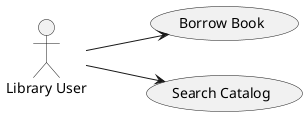 @startuml
left to right direction
actor "Library User" as User
usecase "Borrow Book" as Borrow
usecase "Search Catalog" as Search

User --> Borrow
User --> Search
@enduml

